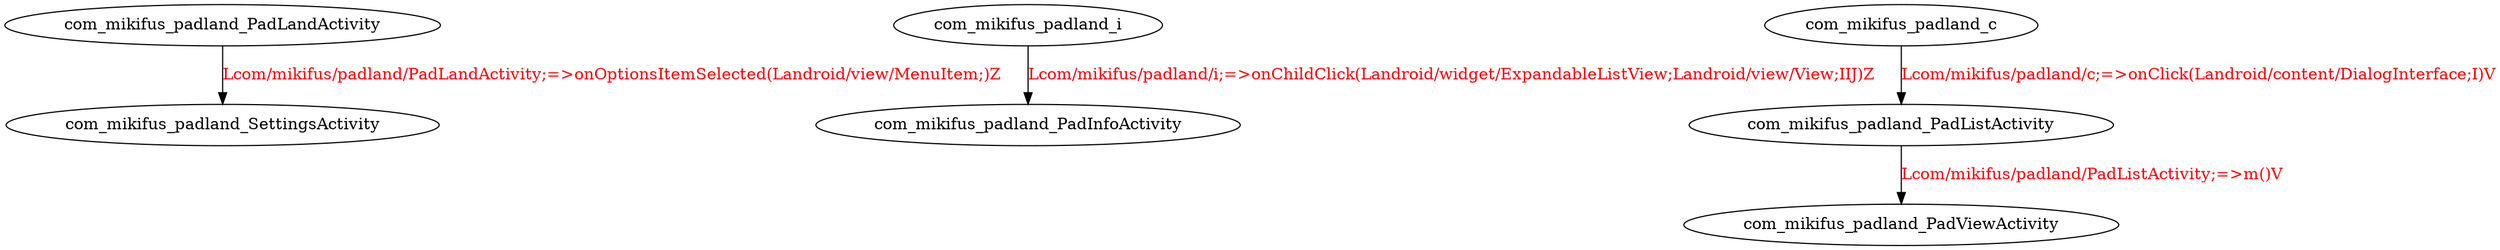 digraph G {
com_mikifus_padland_PadLandActivity -> com_mikifus_padland_SettingsActivity [label="Lcom/mikifus/padland/PadLandActivity;=>onOptionsItemSelected(Landroid/view/MenuItem;)Z", fontcolor="red"];
com_mikifus_padland_i -> com_mikifus_padland_PadInfoActivity [label="Lcom/mikifus/padland/i;=>onChildClick(Landroid/widget/ExpandableListView;Landroid/view/View;IIJ)Z", fontcolor="red"];
com_mikifus_padland_c -> com_mikifus_padland_PadListActivity [label="Lcom/mikifus/padland/c;=>onClick(Landroid/content/DialogInterface;I)V", fontcolor="red"];
com_mikifus_padland_PadListActivity -> com_mikifus_padland_PadViewActivity [label="Lcom/mikifus/padland/PadListActivity;=>m()V", fontcolor="red"];
}